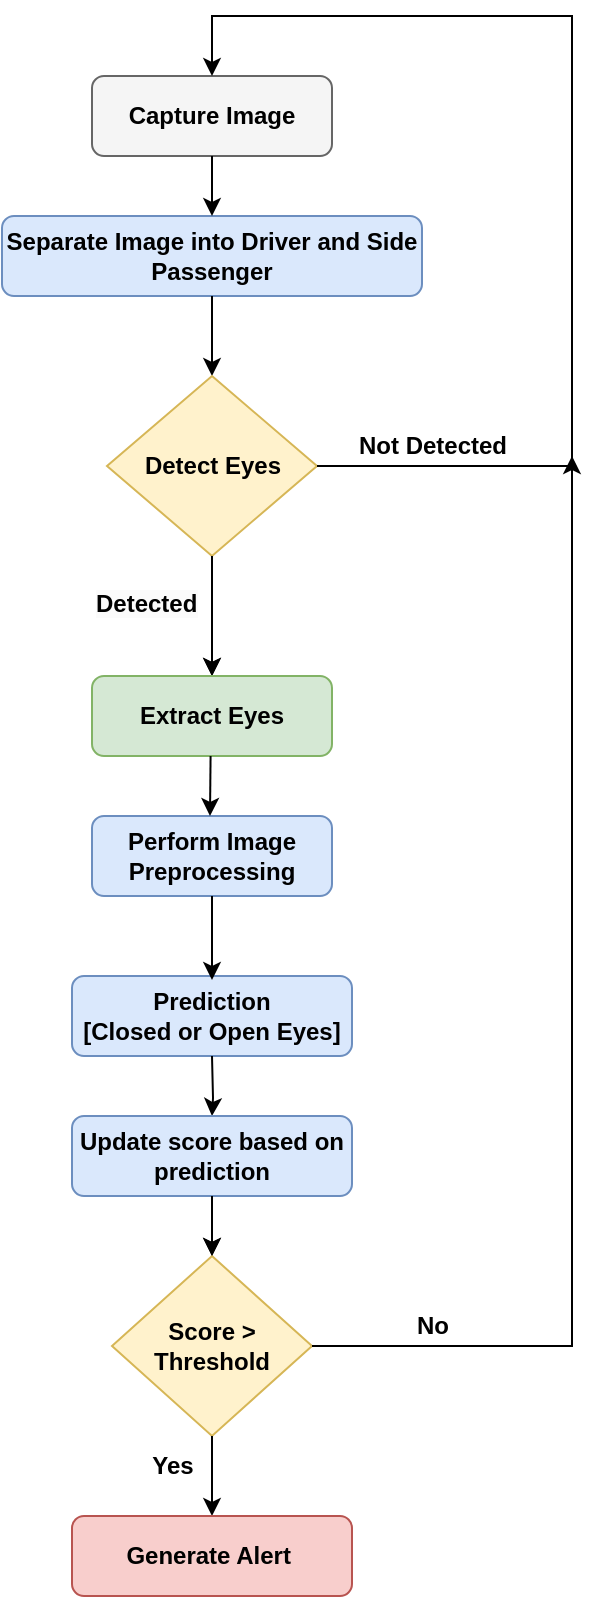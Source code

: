 <mxfile version="20.7.2" type="device"><diagram id="cFLY_CwevuT2X84ZdtiA" name="Page-1"><mxGraphModel dx="848" dy="375" grid="1" gridSize="10" guides="1" tooltips="1" connect="1" arrows="1" fold="1" page="1" pageScale="1" pageWidth="850" pageHeight="1100" math="0" shadow="0"><root><mxCell id="0"/><mxCell id="1" parent="0"/><mxCell id="y6atTzg66anHlrOoRzDM-1" value="&lt;b&gt;&lt;font color=&quot;#000000&quot;&gt;Capture Image&lt;/font&gt;&lt;/b&gt;" style="rounded=1;whiteSpace=wrap;html=1;fillColor=#f5f5f5;fontColor=#333333;strokeColor=#666666;" vertex="1" parent="1"><mxGeometry x="320" y="110" width="120" height="40" as="geometry"/></mxCell><mxCell id="y6atTzg66anHlrOoRzDM-2" value="&lt;b&gt;Separate Image into Driver and Side Passenger&lt;/b&gt;" style="rounded=1;whiteSpace=wrap;html=1;fillColor=#dae8fc;strokeColor=#6c8ebf;" vertex="1" parent="1"><mxGeometry x="275" y="180" width="210" height="40" as="geometry"/></mxCell><mxCell id="y6atTzg66anHlrOoRzDM-3" value="" style="endArrow=classic;html=1;rounded=0;exitX=0.5;exitY=1;exitDx=0;exitDy=0;" edge="1" parent="1" source="y6atTzg66anHlrOoRzDM-1" target="y6atTzg66anHlrOoRzDM-2"><mxGeometry width="50" height="50" relative="1" as="geometry"><mxPoint x="400" y="260" as="sourcePoint"/><mxPoint x="450" y="210" as="targetPoint"/></mxGeometry></mxCell><mxCell id="y6atTzg66anHlrOoRzDM-4" value="" style="endArrow=classic;html=1;rounded=0;exitX=0.5;exitY=1;exitDx=0;exitDy=0;" edge="1" parent="1" source="y6atTzg66anHlrOoRzDM-2"><mxGeometry width="50" height="50" relative="1" as="geometry"><mxPoint x="400" y="270" as="sourcePoint"/><mxPoint x="380" y="260" as="targetPoint"/></mxGeometry></mxCell><mxCell id="y6atTzg66anHlrOoRzDM-27" value="" style="edgeStyle=orthogonalEdgeStyle;rounded=0;orthogonalLoop=1;jettySize=auto;html=1;" edge="1" parent="1" source="y6atTzg66anHlrOoRzDM-6" target="y6atTzg66anHlrOoRzDM-12"><mxGeometry relative="1" as="geometry"/></mxCell><mxCell id="y6atTzg66anHlrOoRzDM-6" value="&lt;b&gt;Detect Eyes&lt;/b&gt;" style="rhombus;whiteSpace=wrap;html=1;fillColor=#fff2cc;strokeColor=#d6b656;" vertex="1" parent="1"><mxGeometry x="327.5" y="260" width="105" height="90" as="geometry"/></mxCell><mxCell id="y6atTzg66anHlrOoRzDM-7" value="" style="endArrow=classic;html=1;rounded=0;exitX=1;exitY=0.5;exitDx=0;exitDy=0;entryX=0.5;entryY=0;entryDx=0;entryDy=0;" edge="1" parent="1" source="y6atTzg66anHlrOoRzDM-6" target="y6atTzg66anHlrOoRzDM-1"><mxGeometry width="50" height="50" relative="1" as="geometry"><mxPoint x="400" y="350" as="sourcePoint"/><mxPoint x="510" y="80" as="targetPoint"/><Array as="points"><mxPoint x="560" y="305"/><mxPoint x="560" y="200"/><mxPoint x="560" y="80"/><mxPoint x="380" y="80"/></Array></mxGeometry></mxCell><mxCell id="y6atTzg66anHlrOoRzDM-8" value="&lt;b&gt;Not Detected&lt;/b&gt;" style="text;html=1;align=center;verticalAlign=middle;resizable=0;points=[];autosize=1;strokeColor=none;fillColor=none;" vertex="1" parent="1"><mxGeometry x="440" y="280" width="100" height="30" as="geometry"/></mxCell><mxCell id="y6atTzg66anHlrOoRzDM-9" value="&lt;b style=&quot;border-color: var(--border-color); color: rgb(0, 0, 0); font-family: Helvetica; font-size: 12px; font-style: normal; font-variant-ligatures: normal; font-variant-caps: normal; letter-spacing: normal; orphans: 2; text-align: center; text-indent: 0px; text-transform: none; widows: 2; word-spacing: 0px; -webkit-text-stroke-width: 0px; background-color: rgb(251, 251, 251); text-decoration-thickness: initial; text-decoration-style: initial; text-decoration-color: initial;&quot;&gt;Detected&lt;/b&gt;" style="text;whiteSpace=wrap;html=1;" vertex="1" parent="1"><mxGeometry x="320" y="360" width="60" height="30" as="geometry"/></mxCell><mxCell id="y6atTzg66anHlrOoRzDM-10" value="" style="endArrow=classic;html=1;rounded=0;" edge="1" parent="1"><mxGeometry width="50" height="50" relative="1" as="geometry"><mxPoint x="380" y="350" as="sourcePoint"/><mxPoint x="380" y="410" as="targetPoint"/></mxGeometry></mxCell><mxCell id="y6atTzg66anHlrOoRzDM-12" value="&lt;b&gt;Extract Eyes&lt;/b&gt;" style="rounded=1;whiteSpace=wrap;html=1;fillColor=#d5e8d4;strokeColor=#82b366;" vertex="1" parent="1"><mxGeometry x="320" y="410" width="120" height="40" as="geometry"/></mxCell><mxCell id="y6atTzg66anHlrOoRzDM-13" value="&lt;b&gt;Perform Image Preprocessing&lt;/b&gt;" style="rounded=1;whiteSpace=wrap;html=1;fillColor=#dae8fc;strokeColor=#6c8ebf;" vertex="1" parent="1"><mxGeometry x="320" y="480" width="120" height="40" as="geometry"/></mxCell><mxCell id="y6atTzg66anHlrOoRzDM-14" value="" style="endArrow=classic;html=1;rounded=0;" edge="1" parent="1"><mxGeometry width="50" height="50" relative="1" as="geometry"><mxPoint x="379.29" y="450" as="sourcePoint"/><mxPoint x="379" y="480" as="targetPoint"/></mxGeometry></mxCell><mxCell id="y6atTzg66anHlrOoRzDM-15" value="&lt;b&gt;Prediction&lt;br&gt;[Closed or Open Eyes]&lt;br&gt;&lt;/b&gt;" style="rounded=1;whiteSpace=wrap;html=1;fillColor=#dae8fc;strokeColor=#6c8ebf;" vertex="1" parent="1"><mxGeometry x="310" y="560" width="140" height="40" as="geometry"/></mxCell><mxCell id="y6atTzg66anHlrOoRzDM-17" value="" style="edgeStyle=orthogonalEdgeStyle;rounded=0;orthogonalLoop=1;jettySize=auto;html=1;" edge="1" parent="1" target="y6atTzg66anHlrOoRzDM-18"><mxGeometry relative="1" as="geometry"><mxPoint x="380" y="600" as="sourcePoint"/></mxGeometry></mxCell><mxCell id="y6atTzg66anHlrOoRzDM-29" value="" style="edgeStyle=orthogonalEdgeStyle;rounded=0;orthogonalLoop=1;jettySize=auto;html=1;" edge="1" parent="1" source="y6atTzg66anHlrOoRzDM-18" target="y6atTzg66anHlrOoRzDM-25"><mxGeometry relative="1" as="geometry"/></mxCell><mxCell id="y6atTzg66anHlrOoRzDM-18" value="&lt;b&gt;Update score based on prediction&lt;/b&gt;" style="rounded=1;whiteSpace=wrap;html=1;fillColor=#dae8fc;strokeColor=#6c8ebf;" vertex="1" parent="1"><mxGeometry x="310" y="630" width="140" height="40" as="geometry"/></mxCell><mxCell id="y6atTzg66anHlrOoRzDM-24" value="" style="endArrow=classic;html=1;rounded=0;" edge="1" parent="1" source="y6atTzg66anHlrOoRzDM-13"><mxGeometry width="50" height="50" relative="1" as="geometry"><mxPoint x="389.29" y="460" as="sourcePoint"/><mxPoint x="380" y="562" as="targetPoint"/></mxGeometry></mxCell><mxCell id="y6atTzg66anHlrOoRzDM-25" value="&lt;b&gt;Score &amp;gt; Threshold&lt;/b&gt;" style="rhombus;whiteSpace=wrap;html=1;fillColor=#fff2cc;strokeColor=#d6b656;" vertex="1" parent="1"><mxGeometry x="330" y="700" width="100" height="90" as="geometry"/></mxCell><mxCell id="y6atTzg66anHlrOoRzDM-26" value="" style="edgeStyle=orthogonalEdgeStyle;rounded=0;orthogonalLoop=1;jettySize=auto;html=1;entryX=0.5;entryY=0;entryDx=0;entryDy=0;" edge="1" parent="1" target="y6atTzg66anHlrOoRzDM-25"><mxGeometry relative="1" as="geometry"><mxPoint x="380" y="670" as="sourcePoint"/><mxPoint x="389.947" y="640" as="targetPoint"/></mxGeometry></mxCell><mxCell id="y6atTzg66anHlrOoRzDM-30" value="" style="edgeStyle=orthogonalEdgeStyle;rounded=0;orthogonalLoop=1;jettySize=auto;html=1;" edge="1" parent="1"><mxGeometry relative="1" as="geometry"><mxPoint x="380" y="790" as="sourcePoint"/><mxPoint x="380" y="830" as="targetPoint"/><Array as="points"><mxPoint x="380.44" y="815"/></Array></mxGeometry></mxCell><mxCell id="y6atTzg66anHlrOoRzDM-31" value="&lt;b&gt;Yes&lt;/b&gt;" style="text;html=1;align=center;verticalAlign=middle;resizable=0;points=[];autosize=1;strokeColor=none;fillColor=none;" vertex="1" parent="1"><mxGeometry x="340" y="790" width="40" height="30" as="geometry"/></mxCell><mxCell id="y6atTzg66anHlrOoRzDM-33" value="" style="edgeStyle=orthogonalEdgeStyle;rounded=0;orthogonalLoop=1;jettySize=auto;html=1;exitX=1;exitY=0.5;exitDx=0;exitDy=0;" edge="1" parent="1" source="y6atTzg66anHlrOoRzDM-25"><mxGeometry relative="1" as="geometry"><mxPoint x="430" y="750" as="sourcePoint"/><mxPoint x="560" y="300" as="targetPoint"/><Array as="points"><mxPoint x="560" y="745"/></Array></mxGeometry></mxCell><mxCell id="y6atTzg66anHlrOoRzDM-34" value="&lt;b&gt;No&lt;/b&gt;" style="text;html=1;align=center;verticalAlign=middle;resizable=0;points=[];autosize=1;strokeColor=none;fillColor=none;" vertex="1" parent="1"><mxGeometry x="470" y="720" width="40" height="30" as="geometry"/></mxCell><mxCell id="y6atTzg66anHlrOoRzDM-36" value="&lt;b&gt;Generate Alert&amp;nbsp;&lt;/b&gt;" style="rounded=1;whiteSpace=wrap;html=1;fillColor=#f8cecc;strokeColor=#b85450;" vertex="1" parent="1"><mxGeometry x="310" y="830" width="140" height="40" as="geometry"/></mxCell></root></mxGraphModel></diagram></mxfile>